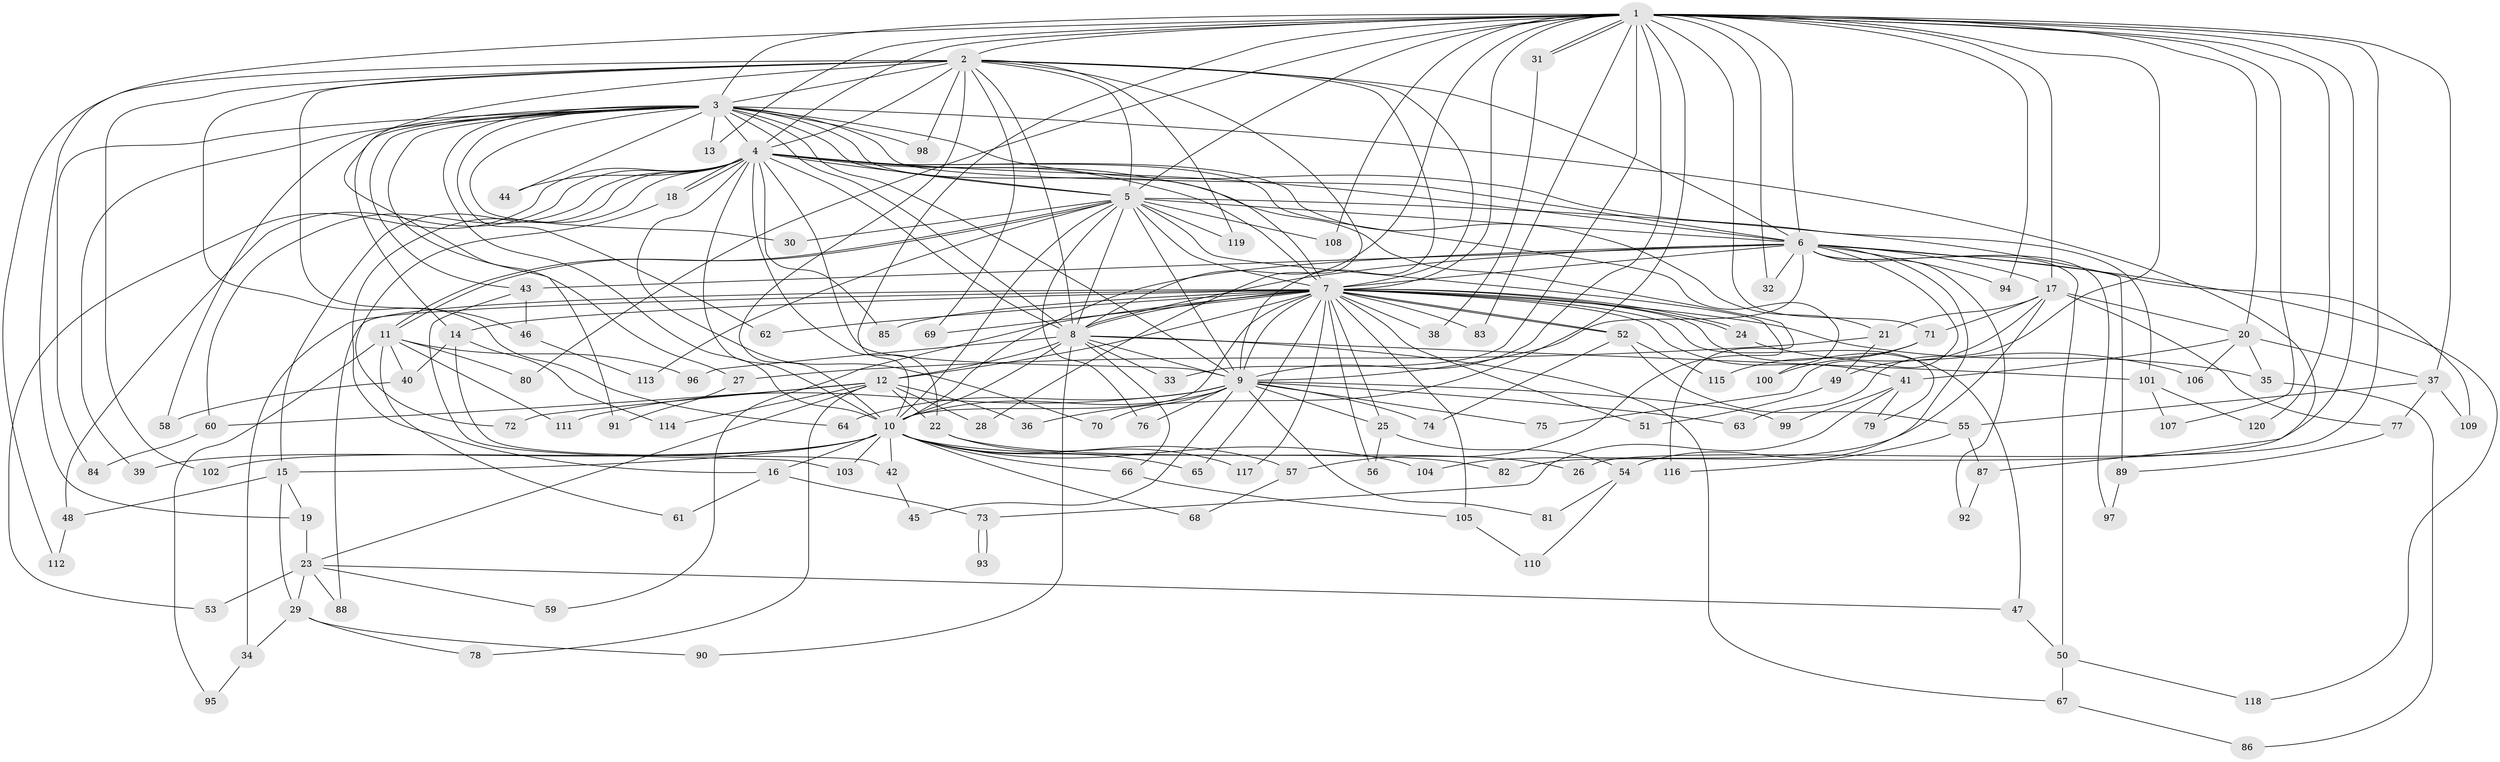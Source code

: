 // coarse degree distribution, {19: 0.041666666666666664, 16: 0.0625, 24: 0.020833333333333332, 27: 0.020833333333333332, 11: 0.020833333333333332, 8: 0.020833333333333332, 2: 0.4375, 4: 0.125, 3: 0.20833333333333334, 5: 0.020833333333333332, 7: 0.020833333333333332}
// Generated by graph-tools (version 1.1) at 2025/17/03/04/25 18:17:33]
// undirected, 120 vertices, 265 edges
graph export_dot {
graph [start="1"]
  node [color=gray90,style=filled];
  1;
  2;
  3;
  4;
  5;
  6;
  7;
  8;
  9;
  10;
  11;
  12;
  13;
  14;
  15;
  16;
  17;
  18;
  19;
  20;
  21;
  22;
  23;
  24;
  25;
  26;
  27;
  28;
  29;
  30;
  31;
  32;
  33;
  34;
  35;
  36;
  37;
  38;
  39;
  40;
  41;
  42;
  43;
  44;
  45;
  46;
  47;
  48;
  49;
  50;
  51;
  52;
  53;
  54;
  55;
  56;
  57;
  58;
  59;
  60;
  61;
  62;
  63;
  64;
  65;
  66;
  67;
  68;
  69;
  70;
  71;
  72;
  73;
  74;
  75;
  76;
  77;
  78;
  79;
  80;
  81;
  82;
  83;
  84;
  85;
  86;
  87;
  88;
  89;
  90;
  91;
  92;
  93;
  94;
  95;
  96;
  97;
  98;
  99;
  100;
  101;
  102;
  103;
  104;
  105;
  106;
  107;
  108;
  109;
  110;
  111;
  112;
  113;
  114;
  115;
  116;
  117;
  118;
  119;
  120;
  1 -- 2;
  1 -- 3;
  1 -- 4;
  1 -- 5;
  1 -- 6;
  1 -- 7;
  1 -- 8;
  1 -- 9;
  1 -- 10;
  1 -- 13;
  1 -- 17;
  1 -- 19;
  1 -- 20;
  1 -- 26;
  1 -- 31;
  1 -- 31;
  1 -- 32;
  1 -- 33;
  1 -- 36;
  1 -- 37;
  1 -- 63;
  1 -- 71;
  1 -- 80;
  1 -- 82;
  1 -- 83;
  1 -- 94;
  1 -- 107;
  1 -- 108;
  1 -- 120;
  2 -- 3;
  2 -- 4;
  2 -- 5;
  2 -- 6;
  2 -- 7;
  2 -- 8;
  2 -- 9;
  2 -- 10;
  2 -- 27;
  2 -- 28;
  2 -- 46;
  2 -- 64;
  2 -- 69;
  2 -- 98;
  2 -- 102;
  2 -- 112;
  2 -- 119;
  3 -- 4;
  3 -- 5;
  3 -- 6;
  3 -- 7;
  3 -- 8;
  3 -- 9;
  3 -- 10;
  3 -- 13;
  3 -- 14;
  3 -- 30;
  3 -- 39;
  3 -- 43;
  3 -- 44;
  3 -- 58;
  3 -- 62;
  3 -- 84;
  3 -- 87;
  3 -- 91;
  3 -- 98;
  3 -- 101;
  4 -- 5;
  4 -- 6;
  4 -- 7;
  4 -- 8;
  4 -- 9;
  4 -- 10;
  4 -- 15;
  4 -- 16;
  4 -- 18;
  4 -- 18;
  4 -- 21;
  4 -- 22;
  4 -- 44;
  4 -- 48;
  4 -- 53;
  4 -- 60;
  4 -- 70;
  4 -- 85;
  4 -- 100;
  4 -- 116;
  5 -- 6;
  5 -- 7;
  5 -- 8;
  5 -- 9;
  5 -- 10;
  5 -- 11;
  5 -- 11;
  5 -- 30;
  5 -- 57;
  5 -- 76;
  5 -- 108;
  5 -- 109;
  5 -- 113;
  5 -- 119;
  6 -- 7;
  6 -- 8;
  6 -- 9;
  6 -- 10;
  6 -- 17;
  6 -- 32;
  6 -- 43;
  6 -- 50;
  6 -- 54;
  6 -- 75;
  6 -- 89;
  6 -- 92;
  6 -- 94;
  6 -- 97;
  6 -- 118;
  7 -- 8;
  7 -- 9;
  7 -- 10;
  7 -- 12;
  7 -- 14;
  7 -- 24;
  7 -- 24;
  7 -- 25;
  7 -- 34;
  7 -- 35;
  7 -- 38;
  7 -- 41;
  7 -- 47;
  7 -- 51;
  7 -- 52;
  7 -- 52;
  7 -- 56;
  7 -- 59;
  7 -- 62;
  7 -- 65;
  7 -- 69;
  7 -- 79;
  7 -- 83;
  7 -- 85;
  7 -- 88;
  7 -- 105;
  7 -- 117;
  8 -- 9;
  8 -- 10;
  8 -- 12;
  8 -- 33;
  8 -- 66;
  8 -- 67;
  8 -- 90;
  8 -- 96;
  8 -- 101;
  9 -- 10;
  9 -- 25;
  9 -- 45;
  9 -- 63;
  9 -- 64;
  9 -- 70;
  9 -- 74;
  9 -- 75;
  9 -- 76;
  9 -- 81;
  9 -- 99;
  9 -- 111;
  10 -- 15;
  10 -- 16;
  10 -- 39;
  10 -- 42;
  10 -- 57;
  10 -- 65;
  10 -- 66;
  10 -- 68;
  10 -- 82;
  10 -- 102;
  10 -- 103;
  10 -- 104;
  11 -- 40;
  11 -- 61;
  11 -- 80;
  11 -- 95;
  11 -- 96;
  11 -- 111;
  12 -- 22;
  12 -- 23;
  12 -- 28;
  12 -- 36;
  12 -- 60;
  12 -- 72;
  12 -- 78;
  12 -- 114;
  14 -- 40;
  14 -- 42;
  14 -- 114;
  15 -- 19;
  15 -- 29;
  15 -- 48;
  16 -- 61;
  16 -- 73;
  17 -- 20;
  17 -- 21;
  17 -- 49;
  17 -- 71;
  17 -- 77;
  17 -- 104;
  18 -- 72;
  19 -- 23;
  20 -- 35;
  20 -- 37;
  20 -- 41;
  20 -- 106;
  21 -- 27;
  21 -- 49;
  22 -- 26;
  22 -- 117;
  23 -- 29;
  23 -- 47;
  23 -- 53;
  23 -- 59;
  23 -- 88;
  24 -- 106;
  25 -- 54;
  25 -- 56;
  27 -- 91;
  29 -- 34;
  29 -- 78;
  29 -- 90;
  31 -- 38;
  34 -- 95;
  35 -- 86;
  37 -- 55;
  37 -- 77;
  37 -- 109;
  40 -- 58;
  41 -- 73;
  41 -- 79;
  41 -- 99;
  42 -- 45;
  43 -- 46;
  43 -- 103;
  46 -- 113;
  47 -- 50;
  48 -- 112;
  49 -- 51;
  50 -- 67;
  50 -- 118;
  52 -- 55;
  52 -- 74;
  52 -- 115;
  54 -- 81;
  54 -- 110;
  55 -- 87;
  55 -- 116;
  57 -- 68;
  60 -- 84;
  66 -- 105;
  67 -- 86;
  71 -- 100;
  71 -- 115;
  73 -- 93;
  73 -- 93;
  77 -- 89;
  87 -- 92;
  89 -- 97;
  101 -- 107;
  101 -- 120;
  105 -- 110;
}

